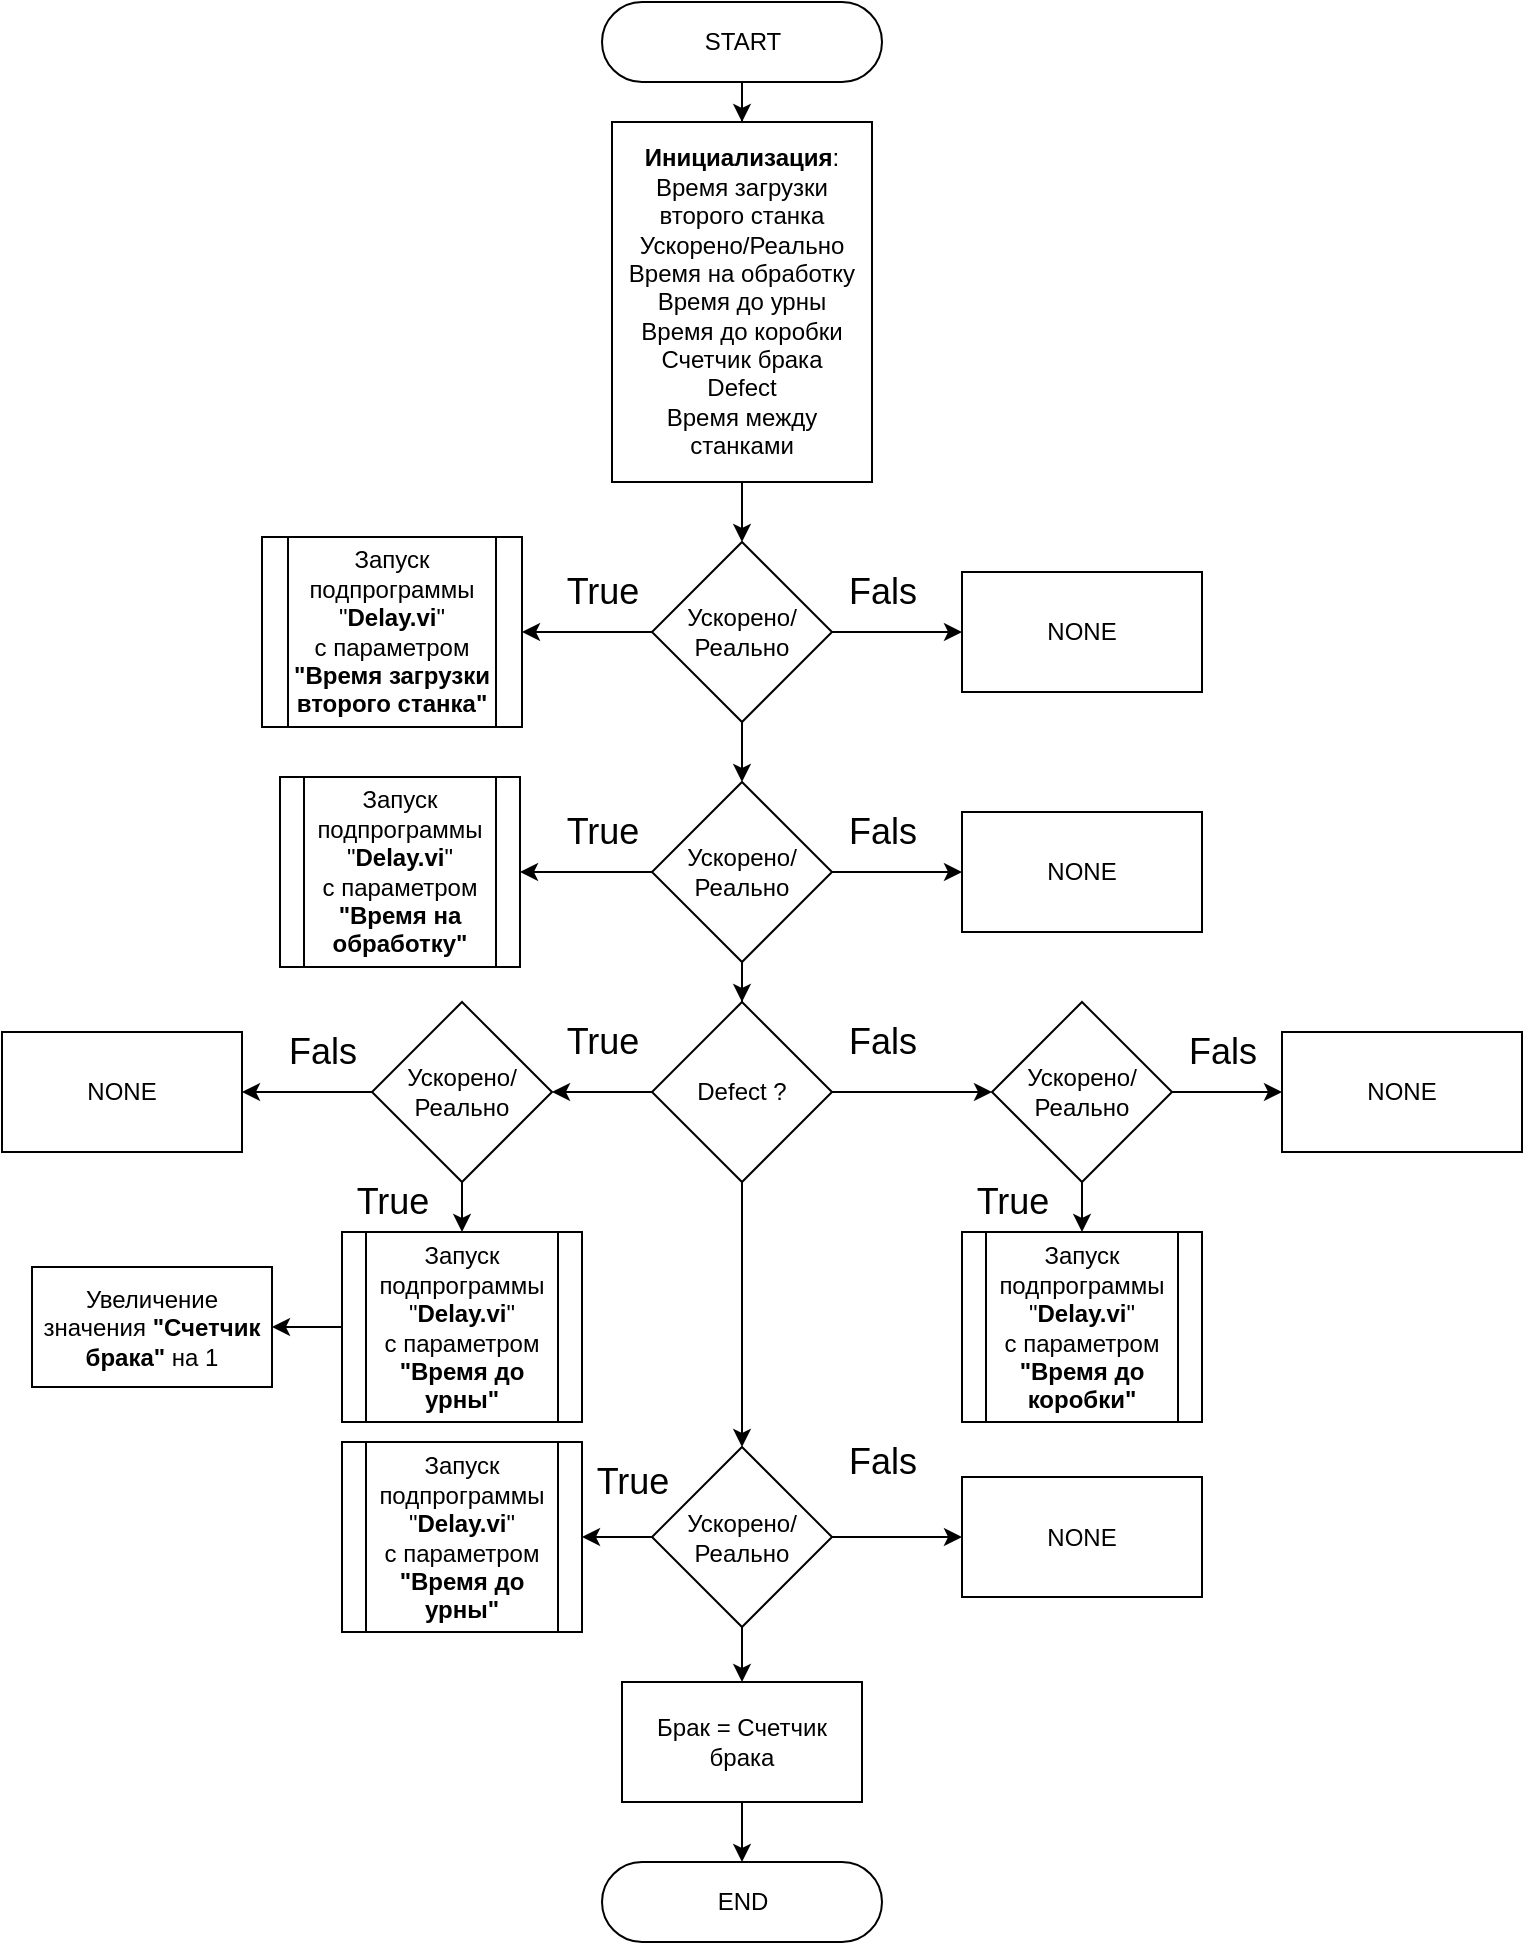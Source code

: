 <mxfile version="13.8.1" type="github">
  <diagram id="tgN7CrZL78KQ_vewqq7O" name="Page-1">
    <mxGraphModel dx="1422" dy="772" grid="1" gridSize="10" guides="1" tooltips="1" connect="1" arrows="1" fold="1" page="1" pageScale="1" pageWidth="827" pageHeight="1169" math="0" shadow="0">
      <root>
        <mxCell id="0" />
        <mxCell id="1" parent="0" />
        <mxCell id="baepWFhW8i0E6t0ggGwS-4" value="" style="edgeStyle=orthogonalEdgeStyle;rounded=0;orthogonalLoop=1;jettySize=auto;html=1;" edge="1" parent="1" source="baepWFhW8i0E6t0ggGwS-1" target="baepWFhW8i0E6t0ggGwS-3">
          <mxGeometry relative="1" as="geometry" />
        </mxCell>
        <mxCell id="baepWFhW8i0E6t0ggGwS-1" value="START" style="html=1;dashed=0;whitespace=wrap;shape=mxgraph.dfd.start" vertex="1" parent="1">
          <mxGeometry x="360" y="30" width="140" height="40" as="geometry" />
        </mxCell>
        <mxCell id="baepWFhW8i0E6t0ggGwS-2" value="END" style="html=1;dashed=0;whitespace=wrap;shape=mxgraph.dfd.start" vertex="1" parent="1">
          <mxGeometry x="360" y="960" width="140" height="40" as="geometry" />
        </mxCell>
        <mxCell id="baepWFhW8i0E6t0ggGwS-15" value="" style="edgeStyle=orthogonalEdgeStyle;rounded=0;orthogonalLoop=1;jettySize=auto;html=1;" edge="1" parent="1" source="baepWFhW8i0E6t0ggGwS-3" target="baepWFhW8i0E6t0ggGwS-14">
          <mxGeometry relative="1" as="geometry" />
        </mxCell>
        <mxCell id="baepWFhW8i0E6t0ggGwS-3" value="&lt;b&gt;Инициализация&lt;/b&gt;:&lt;br&gt;Время загрузки второго станка&lt;br&gt;Ускорено/Реально&lt;br&gt;Время на обработку&lt;br&gt;Время до урны&lt;br&gt;Время до коробки&lt;br&gt;Счетчик брака&lt;br&gt;Defect&lt;br&gt;Время между станками&lt;br&gt;" style="rounded=0;whiteSpace=wrap;html=1;" vertex="1" parent="1">
          <mxGeometry x="365" y="90" width="130" height="180" as="geometry" />
        </mxCell>
        <mxCell id="baepWFhW8i0E6t0ggGwS-17" value="" style="edgeStyle=orthogonalEdgeStyle;rounded=0;orthogonalLoop=1;jettySize=auto;html=1;" edge="1" parent="1" source="baepWFhW8i0E6t0ggGwS-14" target="baepWFhW8i0E6t0ggGwS-16">
          <mxGeometry relative="1" as="geometry" />
        </mxCell>
        <mxCell id="baepWFhW8i0E6t0ggGwS-21" value="" style="edgeStyle=orthogonalEdgeStyle;rounded=0;orthogonalLoop=1;jettySize=auto;html=1;" edge="1" parent="1" source="baepWFhW8i0E6t0ggGwS-14" target="baepWFhW8i0E6t0ggGwS-20">
          <mxGeometry relative="1" as="geometry" />
        </mxCell>
        <mxCell id="baepWFhW8i0E6t0ggGwS-23" value="" style="edgeStyle=orthogonalEdgeStyle;rounded=0;orthogonalLoop=1;jettySize=auto;html=1;" edge="1" parent="1" source="baepWFhW8i0E6t0ggGwS-14" target="baepWFhW8i0E6t0ggGwS-22">
          <mxGeometry relative="1" as="geometry" />
        </mxCell>
        <mxCell id="baepWFhW8i0E6t0ggGwS-14" value="&lt;span&gt;Ускорено/Реально&lt;/span&gt;" style="rhombus;whiteSpace=wrap;html=1;rounded=0;" vertex="1" parent="1">
          <mxGeometry x="385" y="300" width="90" height="90" as="geometry" />
        </mxCell>
        <mxCell id="baepWFhW8i0E6t0ggGwS-19" value="" style="edgeStyle=orthogonalEdgeStyle;rounded=0;orthogonalLoop=1;jettySize=auto;html=1;" edge="1" parent="1" source="baepWFhW8i0E6t0ggGwS-32" target="baepWFhW8i0E6t0ggGwS-18">
          <mxGeometry relative="1" as="geometry" />
        </mxCell>
        <mxCell id="baepWFhW8i0E6t0ggGwS-27" value="" style="edgeStyle=orthogonalEdgeStyle;rounded=0;orthogonalLoop=1;jettySize=auto;html=1;" edge="1" parent="1" source="baepWFhW8i0E6t0ggGwS-16" target="baepWFhW8i0E6t0ggGwS-26">
          <mxGeometry relative="1" as="geometry" />
        </mxCell>
        <mxCell id="baepWFhW8i0E6t0ggGwS-29" value="" style="edgeStyle=orthogonalEdgeStyle;rounded=0;orthogonalLoop=1;jettySize=auto;html=1;" edge="1" parent="1" source="baepWFhW8i0E6t0ggGwS-16" target="baepWFhW8i0E6t0ggGwS-28">
          <mxGeometry relative="1" as="geometry" />
        </mxCell>
        <mxCell id="baepWFhW8i0E6t0ggGwS-16" value="&lt;span&gt;Ускорено/Реально&lt;/span&gt;" style="rhombus;whiteSpace=wrap;html=1;rounded=0;" vertex="1" parent="1">
          <mxGeometry x="385" y="420" width="90" height="90" as="geometry" />
        </mxCell>
        <mxCell id="baepWFhW8i0E6t0ggGwS-62" value="" style="edgeStyle=orthogonalEdgeStyle;rounded=0;orthogonalLoop=1;jettySize=auto;html=1;" edge="1" parent="1" source="baepWFhW8i0E6t0ggGwS-18" target="baepWFhW8i0E6t0ggGwS-61">
          <mxGeometry relative="1" as="geometry" />
        </mxCell>
        <mxCell id="baepWFhW8i0E6t0ggGwS-64" value="" style="edgeStyle=orthogonalEdgeStyle;rounded=0;orthogonalLoop=1;jettySize=auto;html=1;" edge="1" parent="1" source="baepWFhW8i0E6t0ggGwS-18" target="baepWFhW8i0E6t0ggGwS-63">
          <mxGeometry relative="1" as="geometry" />
        </mxCell>
        <mxCell id="baepWFhW8i0E6t0ggGwS-68" value="" style="edgeStyle=orthogonalEdgeStyle;rounded=0;orthogonalLoop=1;jettySize=auto;html=1;" edge="1" parent="1" source="baepWFhW8i0E6t0ggGwS-18" target="baepWFhW8i0E6t0ggGwS-67">
          <mxGeometry relative="1" as="geometry" />
        </mxCell>
        <mxCell id="baepWFhW8i0E6t0ggGwS-18" value="&lt;span&gt;Ускорено/Реально&lt;/span&gt;" style="rhombus;whiteSpace=wrap;html=1;rounded=0;" vertex="1" parent="1">
          <mxGeometry x="385" y="752.5" width="90" height="90" as="geometry" />
        </mxCell>
        <mxCell id="baepWFhW8i0E6t0ggGwS-20" value="NONE" style="whiteSpace=wrap;html=1;rounded=0;" vertex="1" parent="1">
          <mxGeometry x="540" y="315" width="120" height="60" as="geometry" />
        </mxCell>
        <mxCell id="baepWFhW8i0E6t0ggGwS-22" value="Запуск подпрограммы &quot;&lt;b&gt;Delay.vi&lt;/b&gt;&quot;&lt;br&gt;c параметром &lt;b&gt;&quot;Время загрузки второго станка&quot;&lt;/b&gt;" style="shape=process;whiteSpace=wrap;html=1;backgroundOutline=1;rounded=0;" vertex="1" parent="1">
          <mxGeometry x="190" y="297.5" width="130" height="95" as="geometry" />
        </mxCell>
        <mxCell id="baepWFhW8i0E6t0ggGwS-24" value="&lt;font style=&quot;font-size: 18px&quot;&gt;True&lt;/font&gt;" style="text;html=1;align=center;verticalAlign=middle;resizable=0;points=[];autosize=1;" vertex="1" parent="1">
          <mxGeometry x="335" y="315" width="50" height="20" as="geometry" />
        </mxCell>
        <mxCell id="baepWFhW8i0E6t0ggGwS-25" value="&lt;font style=&quot;font-size: 18px&quot;&gt;Fals&lt;/font&gt;" style="text;html=1;align=center;verticalAlign=middle;resizable=0;points=[];autosize=1;" vertex="1" parent="1">
          <mxGeometry x="475" y="315" width="50" height="20" as="geometry" />
        </mxCell>
        <mxCell id="baepWFhW8i0E6t0ggGwS-26" value="NONE" style="whiteSpace=wrap;html=1;rounded=0;" vertex="1" parent="1">
          <mxGeometry x="540" y="435" width="120" height="60" as="geometry" />
        </mxCell>
        <mxCell id="baepWFhW8i0E6t0ggGwS-28" value="Запуск подпрограммы &quot;&lt;b&gt;Delay.vi&lt;/b&gt;&quot;&lt;br&gt;c параметром &lt;b&gt;&quot;Время на обработку&quot;&lt;/b&gt;" style="shape=process;whiteSpace=wrap;html=1;backgroundOutline=1;rounded=0;" vertex="1" parent="1">
          <mxGeometry x="199" y="417.5" width="120" height="95" as="geometry" />
        </mxCell>
        <mxCell id="baepWFhW8i0E6t0ggGwS-30" value="&lt;font style=&quot;font-size: 18px&quot;&gt;True&lt;/font&gt;" style="text;html=1;align=center;verticalAlign=middle;resizable=0;points=[];autosize=1;" vertex="1" parent="1">
          <mxGeometry x="335" y="435" width="50" height="20" as="geometry" />
        </mxCell>
        <mxCell id="baepWFhW8i0E6t0ggGwS-31" value="&lt;font style=&quot;font-size: 18px&quot;&gt;Fals&lt;/font&gt;" style="text;html=1;align=center;verticalAlign=middle;resizable=0;points=[];autosize=1;" vertex="1" parent="1">
          <mxGeometry x="475" y="435" width="50" height="20" as="geometry" />
        </mxCell>
        <mxCell id="baepWFhW8i0E6t0ggGwS-38" value="" style="edgeStyle=orthogonalEdgeStyle;rounded=0;orthogonalLoop=1;jettySize=auto;html=1;" edge="1" parent="1" source="baepWFhW8i0E6t0ggGwS-32" target="baepWFhW8i0E6t0ggGwS-37">
          <mxGeometry relative="1" as="geometry" />
        </mxCell>
        <mxCell id="baepWFhW8i0E6t0ggGwS-46" value="" style="edgeStyle=orthogonalEdgeStyle;rounded=0;orthogonalLoop=1;jettySize=auto;html=1;" edge="1" parent="1" source="baepWFhW8i0E6t0ggGwS-32" target="baepWFhW8i0E6t0ggGwS-45">
          <mxGeometry relative="1" as="geometry" />
        </mxCell>
        <mxCell id="baepWFhW8i0E6t0ggGwS-32" value="Defect ?" style="rhombus;whiteSpace=wrap;html=1;rounded=0;" vertex="1" parent="1">
          <mxGeometry x="385" y="530" width="90" height="90" as="geometry" />
        </mxCell>
        <mxCell id="baepWFhW8i0E6t0ggGwS-33" value="" style="edgeStyle=orthogonalEdgeStyle;rounded=0;orthogonalLoop=1;jettySize=auto;html=1;" edge="1" parent="1" source="baepWFhW8i0E6t0ggGwS-16" target="baepWFhW8i0E6t0ggGwS-32">
          <mxGeometry relative="1" as="geometry">
            <mxPoint x="430" y="510" as="sourcePoint" />
            <mxPoint x="430" y="640" as="targetPoint" />
          </mxGeometry>
        </mxCell>
        <mxCell id="baepWFhW8i0E6t0ggGwS-41" value="" style="edgeStyle=orthogonalEdgeStyle;rounded=0;orthogonalLoop=1;jettySize=auto;html=1;" edge="1" parent="1" source="baepWFhW8i0E6t0ggGwS-37" target="baepWFhW8i0E6t0ggGwS-40">
          <mxGeometry relative="1" as="geometry" />
        </mxCell>
        <mxCell id="baepWFhW8i0E6t0ggGwS-44" value="" style="edgeStyle=orthogonalEdgeStyle;rounded=0;orthogonalLoop=1;jettySize=auto;html=1;" edge="1" parent="1" source="baepWFhW8i0E6t0ggGwS-37" target="baepWFhW8i0E6t0ggGwS-43">
          <mxGeometry relative="1" as="geometry" />
        </mxCell>
        <mxCell id="baepWFhW8i0E6t0ggGwS-37" value="Ускорено/Реально" style="rhombus;whiteSpace=wrap;html=1;rounded=0;" vertex="1" parent="1">
          <mxGeometry x="555" y="530" width="90" height="90" as="geometry" />
        </mxCell>
        <mxCell id="baepWFhW8i0E6t0ggGwS-39" value="&lt;font style=&quot;font-size: 18px&quot;&gt;Fals&lt;/font&gt;" style="text;html=1;align=center;verticalAlign=middle;resizable=0;points=[];autosize=1;" vertex="1" parent="1">
          <mxGeometry x="475" y="540" width="50" height="20" as="geometry" />
        </mxCell>
        <mxCell id="baepWFhW8i0E6t0ggGwS-40" value="NONE" style="whiteSpace=wrap;html=1;rounded=0;" vertex="1" parent="1">
          <mxGeometry x="700" y="545" width="120" height="60" as="geometry" />
        </mxCell>
        <mxCell id="baepWFhW8i0E6t0ggGwS-42" value="&lt;font style=&quot;font-size: 18px&quot;&gt;Fals&lt;/font&gt;" style="text;html=1;align=center;verticalAlign=middle;resizable=0;points=[];autosize=1;" vertex="1" parent="1">
          <mxGeometry x="645" y="545" width="50" height="20" as="geometry" />
        </mxCell>
        <mxCell id="baepWFhW8i0E6t0ggGwS-43" value="Запуск подпрограммы &quot;&lt;b&gt;Delay.vi&lt;/b&gt;&quot;&lt;br&gt;c параметром &lt;b&gt;&quot;Время до коробки&quot;&lt;/b&gt;" style="shape=process;whiteSpace=wrap;html=1;backgroundOutline=1;rounded=0;" vertex="1" parent="1">
          <mxGeometry x="540" y="645" width="120" height="95" as="geometry" />
        </mxCell>
        <mxCell id="baepWFhW8i0E6t0ggGwS-49" value="" style="edgeStyle=orthogonalEdgeStyle;rounded=0;orthogonalLoop=1;jettySize=auto;html=1;" edge="1" parent="1" source="baepWFhW8i0E6t0ggGwS-45" target="baepWFhW8i0E6t0ggGwS-48">
          <mxGeometry relative="1" as="geometry" />
        </mxCell>
        <mxCell id="baepWFhW8i0E6t0ggGwS-53" value="" style="edgeStyle=orthogonalEdgeStyle;rounded=0;orthogonalLoop=1;jettySize=auto;html=1;" edge="1" parent="1" source="baepWFhW8i0E6t0ggGwS-45" target="baepWFhW8i0E6t0ggGwS-52">
          <mxGeometry relative="1" as="geometry" />
        </mxCell>
        <mxCell id="baepWFhW8i0E6t0ggGwS-45" value="Ускорено/Реально" style="rhombus;whiteSpace=wrap;html=1;rounded=0;" vertex="1" parent="1">
          <mxGeometry x="245" y="530" width="90" height="90" as="geometry" />
        </mxCell>
        <mxCell id="baepWFhW8i0E6t0ggGwS-47" value="&lt;font style=&quot;font-size: 18px&quot;&gt;True&lt;/font&gt;" style="text;html=1;align=center;verticalAlign=middle;resizable=0;points=[];autosize=1;" vertex="1" parent="1">
          <mxGeometry x="335" y="540" width="50" height="20" as="geometry" />
        </mxCell>
        <mxCell id="baepWFhW8i0E6t0ggGwS-48" value="&lt;span&gt;NONE&lt;/span&gt;" style="whiteSpace=wrap;html=1;rounded=0;" vertex="1" parent="1">
          <mxGeometry x="60" y="545" width="120" height="60" as="geometry" />
        </mxCell>
        <mxCell id="baepWFhW8i0E6t0ggGwS-50" value="&lt;font style=&quot;font-size: 18px&quot;&gt;Fals&lt;/font&gt;" style="text;html=1;align=center;verticalAlign=middle;resizable=0;points=[];autosize=1;" vertex="1" parent="1">
          <mxGeometry x="195" y="545" width="50" height="20" as="geometry" />
        </mxCell>
        <mxCell id="baepWFhW8i0E6t0ggGwS-51" value="&lt;font style=&quot;font-size: 18px&quot;&gt;True&lt;/font&gt;" style="text;html=1;align=center;verticalAlign=middle;resizable=0;points=[];autosize=1;" vertex="1" parent="1">
          <mxGeometry x="230" y="620" width="50" height="20" as="geometry" />
        </mxCell>
        <mxCell id="baepWFhW8i0E6t0ggGwS-55" value="" style="edgeStyle=orthogonalEdgeStyle;rounded=0;orthogonalLoop=1;jettySize=auto;html=1;" edge="1" parent="1" source="baepWFhW8i0E6t0ggGwS-52" target="baepWFhW8i0E6t0ggGwS-54">
          <mxGeometry relative="1" as="geometry" />
        </mxCell>
        <mxCell id="baepWFhW8i0E6t0ggGwS-52" value="Запуск подпрограммы &quot;&lt;b&gt;Delay.vi&lt;/b&gt;&quot;&lt;br&gt;c параметром &lt;b&gt;&quot;Время до урны&quot;&lt;/b&gt;" style="shape=process;whiteSpace=wrap;html=1;backgroundOutline=1;rounded=0;" vertex="1" parent="1">
          <mxGeometry x="230" y="645" width="120" height="95" as="geometry" />
        </mxCell>
        <mxCell id="baepWFhW8i0E6t0ggGwS-54" value="Увеличение значения &lt;b&gt;&quot;Счетчик брака&quot; &lt;/b&gt;на 1" style="whiteSpace=wrap;html=1;rounded=0;" vertex="1" parent="1">
          <mxGeometry x="75" y="662.5" width="120" height="60" as="geometry" />
        </mxCell>
        <mxCell id="baepWFhW8i0E6t0ggGwS-56" value="&lt;font style=&quot;font-size: 18px&quot;&gt;True&lt;/font&gt;" style="text;html=1;align=center;verticalAlign=middle;resizable=0;points=[];autosize=1;" vertex="1" parent="1">
          <mxGeometry x="540" y="620" width="50" height="20" as="geometry" />
        </mxCell>
        <mxCell id="baepWFhW8i0E6t0ggGwS-57" value="&lt;font style=&quot;font-size: 18px&quot;&gt;Fals&lt;/font&gt;" style="text;html=1;align=center;verticalAlign=middle;resizable=0;points=[];autosize=1;" vertex="1" parent="1">
          <mxGeometry x="475" y="750" width="50" height="20" as="geometry" />
        </mxCell>
        <mxCell id="baepWFhW8i0E6t0ggGwS-58" value="&lt;font style=&quot;font-size: 18px&quot;&gt;True&lt;/font&gt;" style="text;html=1;align=center;verticalAlign=middle;resizable=0;points=[];autosize=1;" vertex="1" parent="1">
          <mxGeometry x="350" y="760" width="50" height="20" as="geometry" />
        </mxCell>
        <mxCell id="baepWFhW8i0E6t0ggGwS-61" value="NONE" style="whiteSpace=wrap;html=1;rounded=0;" vertex="1" parent="1">
          <mxGeometry x="540" y="767.5" width="120" height="60" as="geometry" />
        </mxCell>
        <mxCell id="baepWFhW8i0E6t0ggGwS-63" value="Запуск подпрограммы &quot;&lt;b&gt;Delay.vi&lt;/b&gt;&quot;&lt;br&gt;c параметром &lt;b&gt;&quot;Время до урны&quot;&lt;/b&gt;" style="shape=process;whiteSpace=wrap;html=1;backgroundOutline=1;rounded=0;" vertex="1" parent="1">
          <mxGeometry x="230" y="750" width="120" height="95" as="geometry" />
        </mxCell>
        <mxCell id="baepWFhW8i0E6t0ggGwS-69" value="" style="edgeStyle=orthogonalEdgeStyle;rounded=0;orthogonalLoop=1;jettySize=auto;html=1;" edge="1" parent="1" source="baepWFhW8i0E6t0ggGwS-67" target="baepWFhW8i0E6t0ggGwS-2">
          <mxGeometry relative="1" as="geometry" />
        </mxCell>
        <mxCell id="baepWFhW8i0E6t0ggGwS-67" value="&lt;span&gt;Брак = Счетчик брака&lt;/span&gt;" style="whiteSpace=wrap;html=1;rounded=0;" vertex="1" parent="1">
          <mxGeometry x="370" y="870" width="120" height="60" as="geometry" />
        </mxCell>
      </root>
    </mxGraphModel>
  </diagram>
</mxfile>
